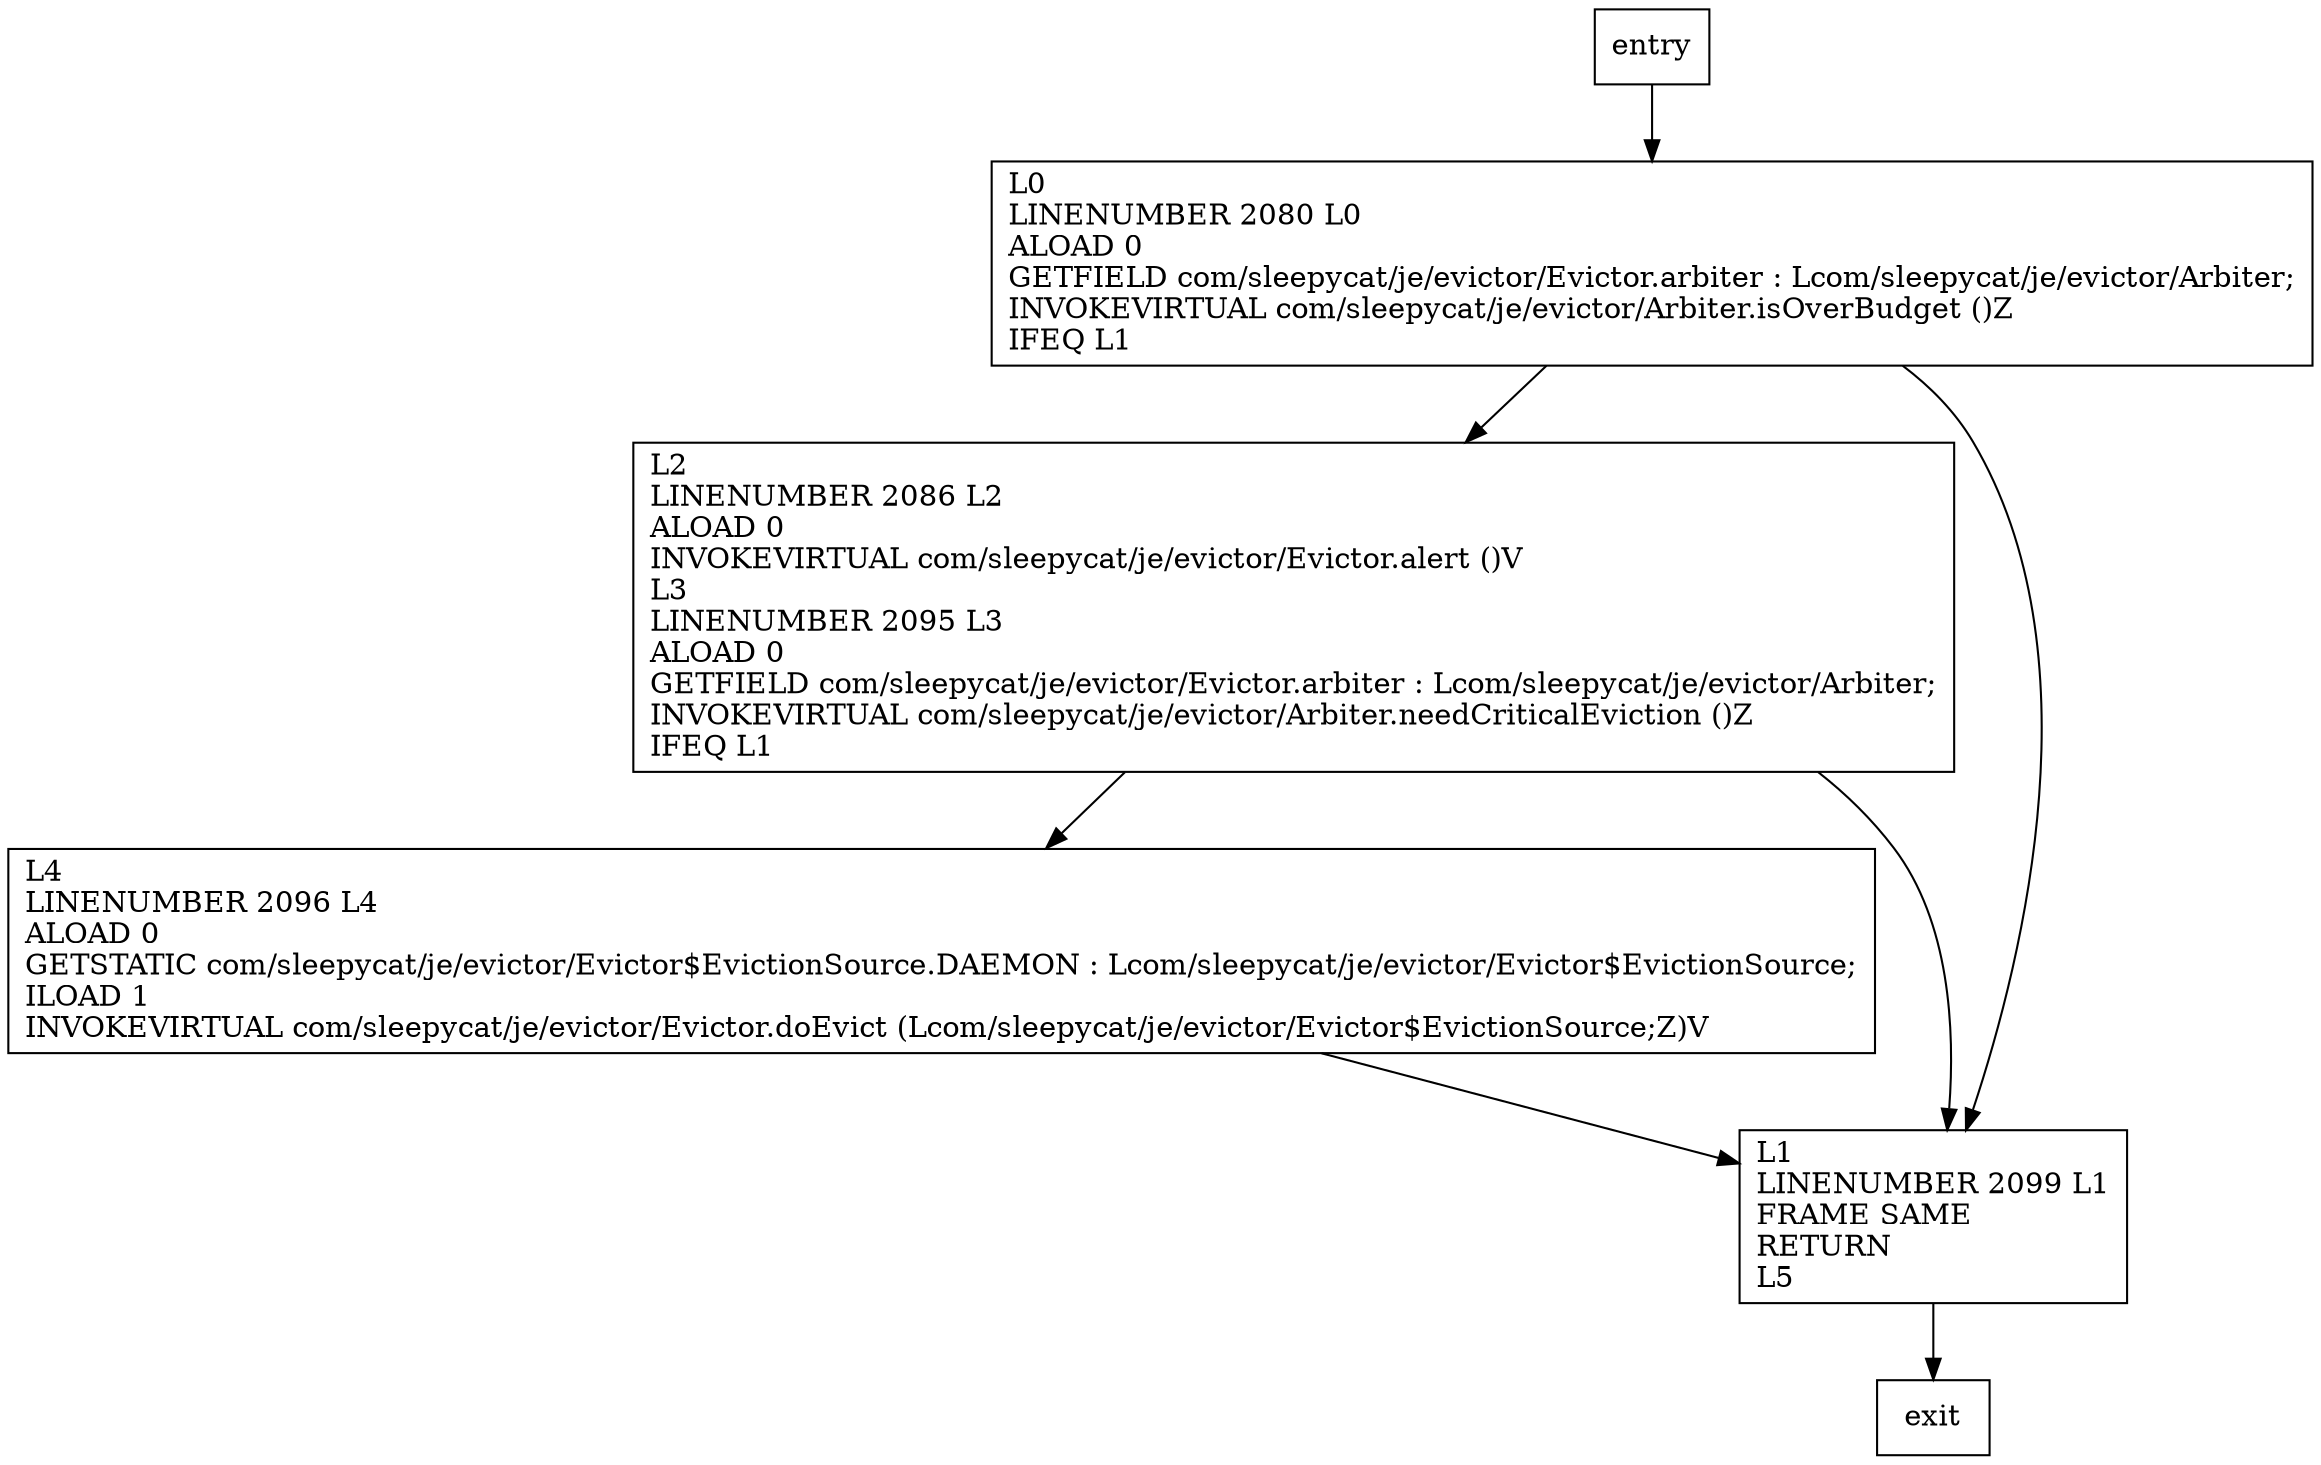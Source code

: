 digraph doDaemonEviction {
node [shape=record];
1552655085 [label="L2\lLINENUMBER 2086 L2\lALOAD 0\lINVOKEVIRTUAL com/sleepycat/je/evictor/Evictor.alert ()V\lL3\lLINENUMBER 2095 L3\lALOAD 0\lGETFIELD com/sleepycat/je/evictor/Evictor.arbiter : Lcom/sleepycat/je/evictor/Arbiter;\lINVOKEVIRTUAL com/sleepycat/je/evictor/Arbiter.needCriticalEviction ()Z\lIFEQ L1\l"];
1883148264 [label="L4\lLINENUMBER 2096 L4\lALOAD 0\lGETSTATIC com/sleepycat/je/evictor/Evictor$EvictionSource.DAEMON : Lcom/sleepycat/je/evictor/Evictor$EvictionSource;\lILOAD 1\lINVOKEVIRTUAL com/sleepycat/je/evictor/Evictor.doEvict (Lcom/sleepycat/je/evictor/Evictor$EvictionSource;Z)V\l"];
2039778255 [label="L0\lLINENUMBER 2080 L0\lALOAD 0\lGETFIELD com/sleepycat/je/evictor/Evictor.arbiter : Lcom/sleepycat/je/evictor/Arbiter;\lINVOKEVIRTUAL com/sleepycat/je/evictor/Arbiter.isOverBudget ()Z\lIFEQ L1\l"];
1923678262 [label="L1\lLINENUMBER 2099 L1\lFRAME SAME\lRETURN\lL5\l"];
entry;
exit;
1552655085 -> 1883148264;
1552655085 -> 1923678262;
entry -> 2039778255;
1883148264 -> 1923678262;
2039778255 -> 1552655085;
2039778255 -> 1923678262;
1923678262 -> exit;
}
